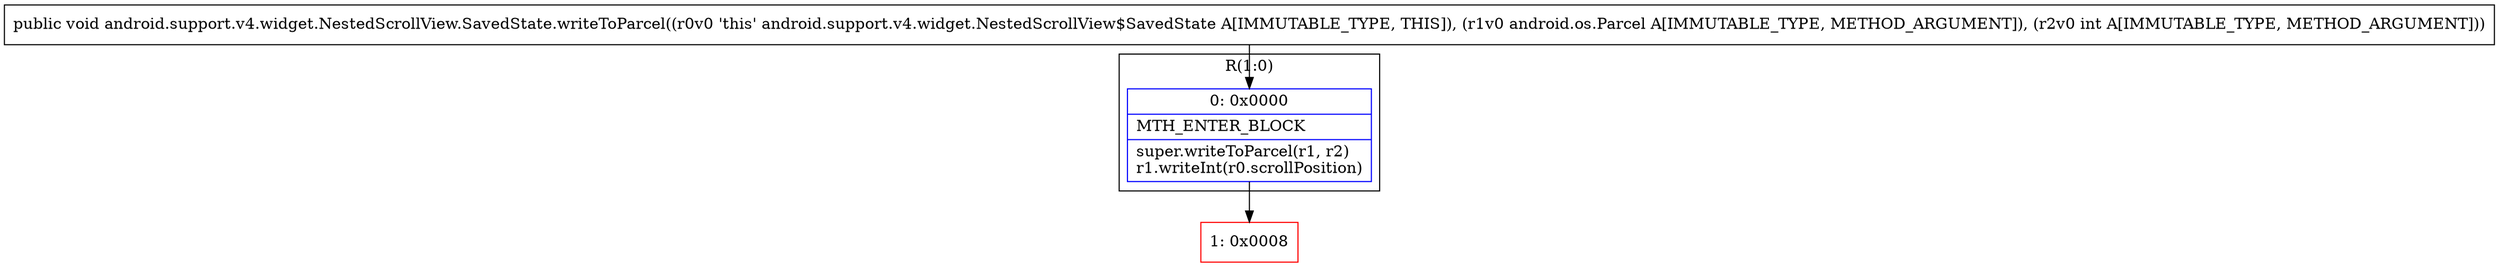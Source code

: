 digraph "CFG forandroid.support.v4.widget.NestedScrollView.SavedState.writeToParcel(Landroid\/os\/Parcel;I)V" {
subgraph cluster_Region_2051587567 {
label = "R(1:0)";
node [shape=record,color=blue];
Node_0 [shape=record,label="{0\:\ 0x0000|MTH_ENTER_BLOCK\l|super.writeToParcel(r1, r2)\lr1.writeInt(r0.scrollPosition)\l}"];
}
Node_1 [shape=record,color=red,label="{1\:\ 0x0008}"];
MethodNode[shape=record,label="{public void android.support.v4.widget.NestedScrollView.SavedState.writeToParcel((r0v0 'this' android.support.v4.widget.NestedScrollView$SavedState A[IMMUTABLE_TYPE, THIS]), (r1v0 android.os.Parcel A[IMMUTABLE_TYPE, METHOD_ARGUMENT]), (r2v0 int A[IMMUTABLE_TYPE, METHOD_ARGUMENT])) }"];
MethodNode -> Node_0;
Node_0 -> Node_1;
}

